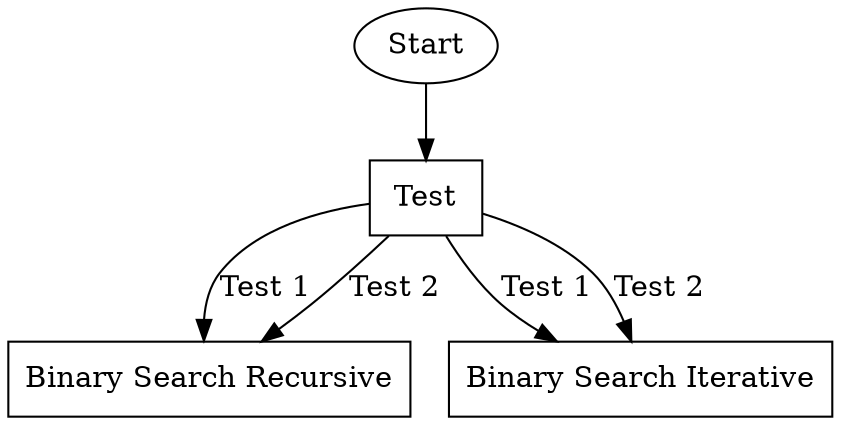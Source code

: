 digraph binary_search {
    // Nodes
    start [shape=ellipse, label="Start"];
    binarySearchRecursive [shape=box, label="Binary Search Recursive"];
    binarySearchIterative [shape=box, label="Binary Search Iterative"];
    test [shape=box, label="Test"];

    // Edges
    start -> test;
    test -> binarySearchRecursive [label="Test 1"];
    test -> binarySearchIterative [label="Test 1"];
    test -> binarySearchRecursive [label="Test 2"];
    test -> binarySearchIterative [label="Test 2"];
}
